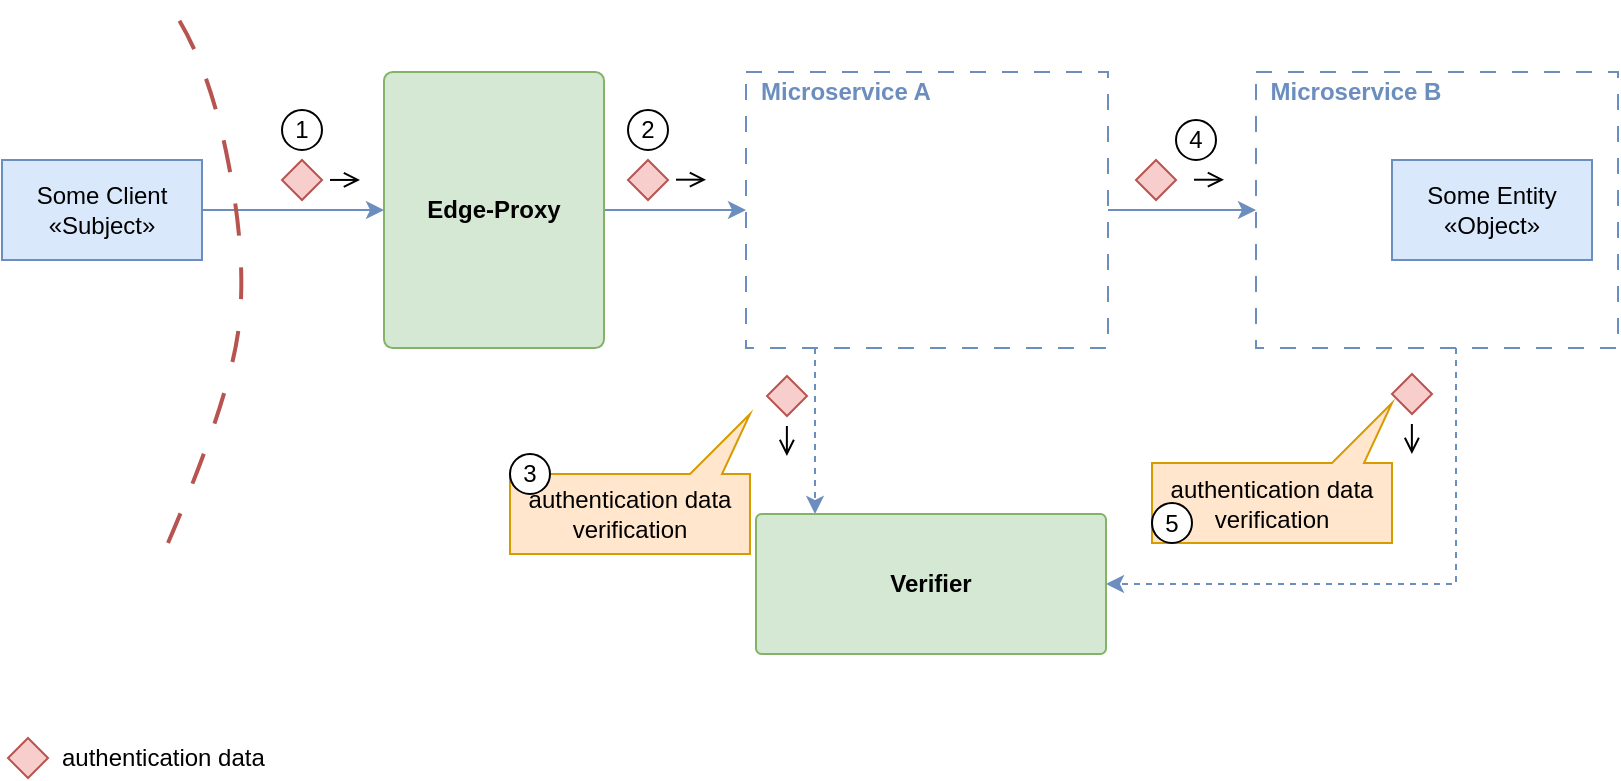 <mxfile version="27.1.6">
  <diagram name="Page-1" id="vSZzm0c0lSDc5pFVxaaF">
    <mxGraphModel dx="1143" dy="739" grid="1" gridSize="10" guides="1" tooltips="1" connect="1" arrows="1" fold="1" page="1" pageScale="1" pageWidth="850" pageHeight="1100" math="0" shadow="0">
      <root>
        <mxCell id="0" />
        <mxCell id="1" parent="0" />
        <mxCell id="fo6R8_58uPIGh2nn-8rE-70" style="edgeStyle=orthogonalEdgeStyle;rounded=0;orthogonalLoop=1;jettySize=auto;html=1;startArrow=none;startFill=0;fillColor=#dae8fc;strokeColor=#6c8ebf;dashed=1;entryX=1;entryY=0.5;entryDx=0;entryDy=0;" parent="1" source="fo6R8_58uPIGh2nn-8rE-26" target="fulK9ktKBZg-PKFgzJvo-1" edge="1">
          <mxGeometry relative="1" as="geometry">
            <Array as="points">
              <mxPoint x="730" y="305" />
            </Array>
            <mxPoint x="590" y="305" as="targetPoint" />
          </mxGeometry>
        </mxCell>
        <mxCell id="fo6R8_58uPIGh2nn-8rE-26" value="" style="rounded=0;whiteSpace=wrap;html=1;fillColor=none;strokeColor=#6c8ebf;dashed=1;dashPattern=8 8;" parent="1" vertex="1">
          <mxGeometry x="630" y="49" width="181" height="138" as="geometry" />
        </mxCell>
        <mxCell id="fo6R8_58uPIGh2nn-8rE-34" style="edgeStyle=orthogonalEdgeStyle;rounded=0;orthogonalLoop=1;jettySize=auto;html=1;entryX=0;entryY=0.5;entryDx=0;entryDy=0;fillColor=#dae8fc;strokeColor=#6c8ebf;" parent="1" source="fo6R8_58uPIGh2nn-8rE-17" target="fo6R8_58uPIGh2nn-8rE-26" edge="1">
          <mxGeometry relative="1" as="geometry" />
        </mxCell>
        <mxCell id="fo6R8_58uPIGh2nn-8rE-17" value="" style="rounded=0;whiteSpace=wrap;html=1;fillColor=none;strokeColor=#6c8ebf;dashed=1;dashPattern=8 8;" parent="1" vertex="1">
          <mxGeometry x="375" y="49" width="181" height="138" as="geometry" />
        </mxCell>
        <mxCell id="aPNDeGo1sduExx9jBJkK-4" value="Some Entity&lt;br&gt;«Object»" style="rounded=0;whiteSpace=wrap;html=1;fillColor=#dae8fc;strokeColor=#6c8ebf;" parent="1" vertex="1">
          <mxGeometry x="698" y="93" width="100" height="50" as="geometry" />
        </mxCell>
        <mxCell id="fo6R8_58uPIGh2nn-8rE-5" value="" style="rhombus;whiteSpace=wrap;html=1;fillColor=#f8cecc;strokeColor=#b85450;" parent="1" vertex="1">
          <mxGeometry x="6" y="382" width="20" height="20" as="geometry" />
        </mxCell>
        <mxCell id="fo6R8_58uPIGh2nn-8rE-8" value="authentication data" style="text;html=1;align=left;verticalAlign=middle;whiteSpace=wrap;rounded=0;" parent="1" vertex="1">
          <mxGeometry x="31" y="382" width="118" height="20" as="geometry" />
        </mxCell>
        <mxCell id="fo6R8_58uPIGh2nn-8rE-18" value="&lt;div align=&quot;center&quot;&gt;Microservice A&lt;/div&gt;" style="text;html=1;align=center;verticalAlign=middle;whiteSpace=wrap;rounded=0;fillColor=none;fontColor=#6C8EBF;fontStyle=1" parent="1" vertex="1">
          <mxGeometry x="375" y="49" width="100" height="19" as="geometry" />
        </mxCell>
        <mxCell id="fo6R8_58uPIGh2nn-8rE-27" value="&lt;div align=&quot;center&quot;&gt;Microservice B&lt;/div&gt;" style="text;html=1;align=center;verticalAlign=middle;whiteSpace=wrap;rounded=0;fillColor=none;fontColor=#6C8EBF;fontStyle=1" parent="1" vertex="1">
          <mxGeometry x="630" y="49" width="100" height="19" as="geometry" />
        </mxCell>
        <mxCell id="fo6R8_58uPIGh2nn-8rE-32" style="edgeStyle=orthogonalEdgeStyle;rounded=0;orthogonalLoop=1;jettySize=auto;html=1;entryX=0;entryY=0.5;entryDx=0;entryDy=0;fillColor=#dae8fc;strokeColor=#6c8ebf;" parent="1" source="fo6R8_58uPIGh2nn-8rE-28" target="fo6R8_58uPIGh2nn-8rE-17" edge="1">
          <mxGeometry relative="1" as="geometry" />
        </mxCell>
        <mxCell id="fo6R8_58uPIGh2nn-8rE-28" value="&lt;b&gt;Edge-Proxy&lt;/b&gt;" style="rounded=1;whiteSpace=wrap;html=1;fillColor=#d5e8d4;strokeColor=#82b366;arcSize=4;" parent="1" vertex="1">
          <mxGeometry x="194" y="49" width="110" height="138" as="geometry" />
        </mxCell>
        <mxCell id="fo6R8_58uPIGh2nn-8rE-30" value="" style="endArrow=classic;html=1;rounded=0;entryX=0;entryY=0.5;entryDx=0;entryDy=0;exitX=1;exitY=0.5;exitDx=0;exitDy=0;fillColor=#dae8fc;strokeColor=#6c8ebf;" parent="1" source="fo6R8_58uPIGh2nn-8rE-36" target="fo6R8_58uPIGh2nn-8rE-28" edge="1">
          <mxGeometry width="50" height="50" relative="1" as="geometry">
            <mxPoint x="134" y="118" as="sourcePoint" />
            <mxPoint x="164" y="93" as="targetPoint" />
          </mxGeometry>
        </mxCell>
        <mxCell id="fo6R8_58uPIGh2nn-8rE-31" value="" style="rhombus;whiteSpace=wrap;html=1;fillColor=#f8cecc;strokeColor=#b85450;direction=south;" parent="1" vertex="1">
          <mxGeometry x="143" y="93" width="20" height="20" as="geometry" />
        </mxCell>
        <mxCell id="fo6R8_58uPIGh2nn-8rE-33" value="" style="rhombus;whiteSpace=wrap;html=1;fillColor=#f8cecc;strokeColor=#b85450;" parent="1" vertex="1">
          <mxGeometry x="316" y="93" width="20" height="20" as="geometry" />
        </mxCell>
        <mxCell id="fo6R8_58uPIGh2nn-8rE-36" value="Some Client&lt;br&gt;«Subject»" style="rounded=0;whiteSpace=wrap;html=1;fillColor=#dae8fc;strokeColor=#6c8ebf;" parent="1" vertex="1">
          <mxGeometry x="3" y="93" width="100" height="50" as="geometry" />
        </mxCell>
        <mxCell id="fo6R8_58uPIGh2nn-8rE-49" value="" style="endArrow=open;html=1;rounded=0;endFill=0;" parent="1" edge="1">
          <mxGeometry width="50" height="50" relative="1" as="geometry">
            <mxPoint x="167" y="102.97" as="sourcePoint" />
            <mxPoint x="182" y="102.97" as="targetPoint" />
          </mxGeometry>
        </mxCell>
        <mxCell id="fo6R8_58uPIGh2nn-8rE-50" value="" style="endArrow=open;html=1;rounded=0;endFill=0;" parent="1" edge="1">
          <mxGeometry width="50" height="50" relative="1" as="geometry">
            <mxPoint x="340" y="102.84" as="sourcePoint" />
            <mxPoint x="355" y="102.84" as="targetPoint" />
          </mxGeometry>
        </mxCell>
        <mxCell id="fo6R8_58uPIGh2nn-8rE-53" value="" style="rhombus;whiteSpace=wrap;html=1;fillColor=#f8cecc;strokeColor=#b85450;" parent="1" vertex="1">
          <mxGeometry x="570" y="93" width="20" height="20" as="geometry" />
        </mxCell>
        <mxCell id="fo6R8_58uPIGh2nn-8rE-54" value="" style="endArrow=open;html=1;rounded=0;endFill=0;" parent="1" edge="1">
          <mxGeometry width="50" height="50" relative="1" as="geometry">
            <mxPoint x="599" y="102.86" as="sourcePoint" />
            <mxPoint x="614" y="102.86" as="targetPoint" />
          </mxGeometry>
        </mxCell>
        <mxCell id="fo6R8_58uPIGh2nn-8rE-55" style="edgeStyle=orthogonalEdgeStyle;rounded=0;orthogonalLoop=1;jettySize=auto;html=1;entryX=0.5;entryY=0;entryDx=0;entryDy=0;fillColor=#dae8fc;strokeColor=#6c8ebf;startArrow=none;startFill=0;dashed=1;" parent="1" edge="1">
          <mxGeometry relative="1" as="geometry">
            <mxPoint x="409.5" y="187" as="sourcePoint" />
            <mxPoint x="409.5" y="270" as="targetPoint" />
          </mxGeometry>
        </mxCell>
        <mxCell id="fo6R8_58uPIGh2nn-8rE-56" value="" style="rhombus;whiteSpace=wrap;html=1;fillColor=#f8cecc;strokeColor=#b85450;" parent="1" vertex="1">
          <mxGeometry x="385.5" y="201" width="20" height="20" as="geometry" />
        </mxCell>
        <mxCell id="fo6R8_58uPIGh2nn-8rE-57" value="" style="endArrow=open;html=1;rounded=0;endFill=0;" parent="1" edge="1">
          <mxGeometry width="50" height="50" relative="1" as="geometry">
            <mxPoint x="395.44" y="226" as="sourcePoint" />
            <mxPoint x="395.44" y="241" as="targetPoint" />
          </mxGeometry>
        </mxCell>
        <mxCell id="fo6R8_58uPIGh2nn-8rE-64" value="1" style="ellipse;whiteSpace=wrap;html=1;aspect=fixed;" parent="1" vertex="1">
          <mxGeometry x="143" y="68" width="20" height="20" as="geometry" />
        </mxCell>
        <mxCell id="fo6R8_58uPIGh2nn-8rE-65" value="2" style="ellipse;whiteSpace=wrap;html=1;aspect=fixed;" parent="1" vertex="1">
          <mxGeometry x="316" y="68" width="20" height="20" as="geometry" />
        </mxCell>
        <mxCell id="fo6R8_58uPIGh2nn-8rE-68" value="4" style="ellipse;whiteSpace=wrap;html=1;aspect=fixed;" parent="1" vertex="1">
          <mxGeometry x="590" y="73" width="20" height="20" as="geometry" />
        </mxCell>
        <mxCell id="fo6R8_58uPIGh2nn-8rE-73" value="" style="endArrow=open;html=1;rounded=0;endFill=0;" parent="1" edge="1">
          <mxGeometry width="50" height="50" relative="1" as="geometry">
            <mxPoint x="707.94" y="225" as="sourcePoint" />
            <mxPoint x="707.94" y="240" as="targetPoint" />
          </mxGeometry>
        </mxCell>
        <mxCell id="fo6R8_58uPIGh2nn-8rE-74" value="" style="rhombus;whiteSpace=wrap;html=1;fillColor=#f8cecc;strokeColor=#b85450;" parent="1" vertex="1">
          <mxGeometry x="698" y="200" width="20" height="20" as="geometry" />
        </mxCell>
        <mxCell id="fo6R8_58uPIGh2nn-8rE-75" value="authentication data verification" style="shape=callout;whiteSpace=wrap;html=1;perimeter=calloutPerimeter;base=16;size=30;position=0.75;position2=1;flipV=1;fillColor=#ffe6cc;strokeColor=#d79b00;" parent="1" vertex="1">
          <mxGeometry x="578" y="214.5" width="120" height="70" as="geometry" />
        </mxCell>
        <mxCell id="fo6R8_58uPIGh2nn-8rE-76" value="5" style="ellipse;whiteSpace=wrap;html=1;aspect=fixed;" parent="1" vertex="1">
          <mxGeometry x="578" y="264.5" width="20" height="20" as="geometry" />
        </mxCell>
        <mxCell id="xqeXPz552HmsElLBHsxg-1" value="" style="curved=1;endArrow=none;html=1;rounded=0;dashed=1;dashPattern=8 8;startFill=0;fillColor=#f8cecc;strokeColor=#b85450;startSize=9;endSize=8;strokeWidth=2;" parent="1" edge="1">
          <mxGeometry width="50" height="50" relative="1" as="geometry">
            <mxPoint x="86" y="284.5" as="sourcePoint" />
            <mxPoint x="86" y="14.5" as="targetPoint" />
            <Array as="points">
              <mxPoint x="116" y="214.5" />
              <mxPoint x="126" y="144.5" />
              <mxPoint x="106" y="42.5" />
            </Array>
          </mxGeometry>
        </mxCell>
        <mxCell id="fulK9ktKBZg-PKFgzJvo-1" value="&lt;b&gt;Verifier&lt;/b&gt;" style="rounded=1;whiteSpace=wrap;html=1;fillColor=#d5e8d4;strokeColor=#82b366;arcSize=4;" vertex="1" parent="1">
          <mxGeometry x="380" y="270" width="175" height="70" as="geometry" />
        </mxCell>
        <mxCell id="fo6R8_58uPIGh2nn-8rE-58" value="authentication data verification" style="shape=callout;whiteSpace=wrap;html=1;perimeter=calloutPerimeter;base=16;size=30;position=0.75;position2=1;flipV=1;fillColor=#ffe6cc;strokeColor=#d79b00;" parent="1" vertex="1">
          <mxGeometry x="257" y="220" width="120" height="70" as="geometry" />
        </mxCell>
        <mxCell id="fo6R8_58uPIGh2nn-8rE-66" value="3" style="ellipse;whiteSpace=wrap;html=1;aspect=fixed;" parent="1" vertex="1">
          <mxGeometry x="257" y="240" width="20" height="20" as="geometry" />
        </mxCell>
      </root>
    </mxGraphModel>
  </diagram>
</mxfile>
